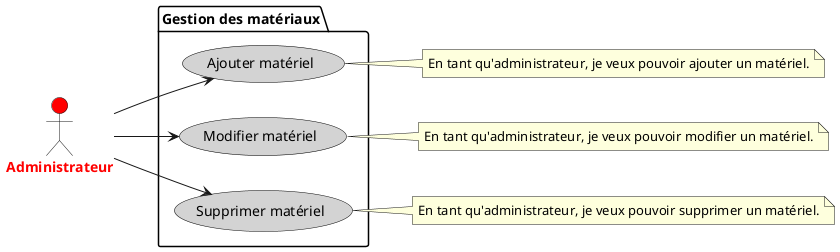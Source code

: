 @startuml UserStoryAdminMaterial

left to right direction
skinparam actorFontStyle bold
skinparam usecase {
    BackgroundColor YellowGreen
    BorderColor Black
}

actor "Administrateur" as A #Red;text:Red
package "Gestion des matériaux" {
    usecase "Ajouter matériel" as Am #LightGray;text:Black
    usecase "Modifier matériel" as Mm #LightGray;text:Black
    usecase "Supprimer matériel" as Sm #LightGray;text:Black
}

' Relations entre acteurs et cas d'utilisation
A --> Am
A --> Mm
A --> Sm

' Description des cas d'utilisation
note right of Am
    En tant qu'administrateur, je veux pouvoir ajouter un matériel.
end note
note right of Mm
    En tant qu'administrateur, je veux pouvoir modifier un matériel.
end note
note right of Sm
    En tant qu'administrateur, je veux pouvoir supprimer un matériel.
end note

@enduml